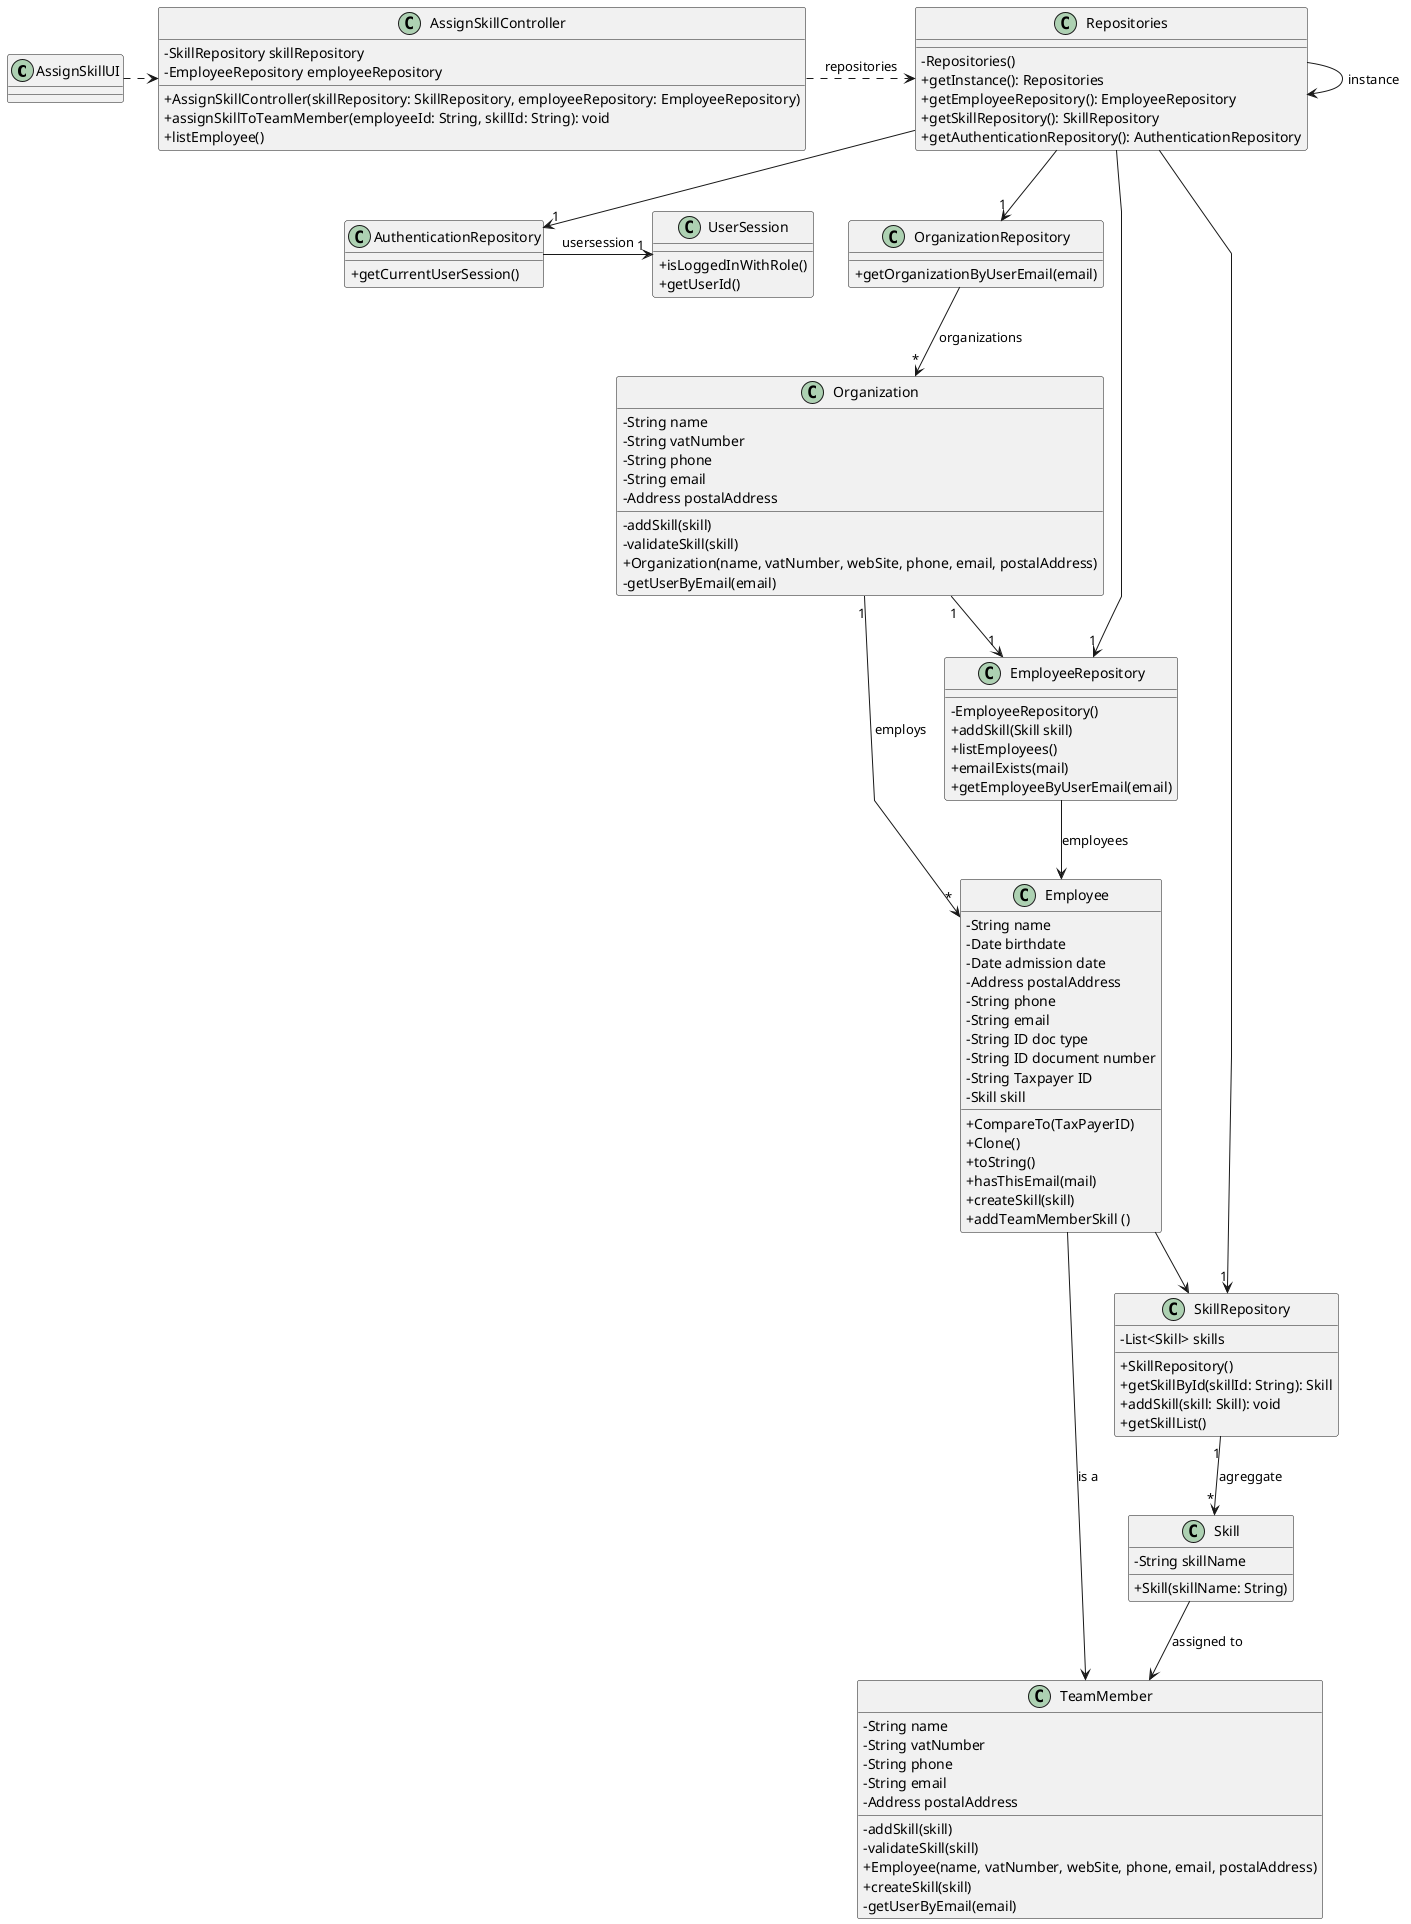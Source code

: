 @startuml
'skinparam monochrome true
skinparam packageStyle rectangle
skinparam shadowing false
skinparam linetype polyline
'skinparam linetype orto

skinparam classAttributeIconSize 0

'left to right direction


class AssignSkillUI {
}

class AssignSkillController {
    - SkillRepository skillRepository
    - EmployeeRepository employeeRepository
    + AssignSkillController(skillRepository: SkillRepository, employeeRepository: EmployeeRepository)
    + assignSkillToTeamMember(employeeId: String, skillId: String): void
    +listEmployee()
}

class Repositories {
    - Repositories()
    + getInstance(): Repositories
    + getEmployeeRepository(): EmployeeRepository
    + getSkillRepository(): SkillRepository
    + getAuthenticationRepository(): AuthenticationRepository
}

class OrganizationRepository {
    + getOrganizationByUserEmail(email)
}

class Organization {
    - String name
    - String vatNumber
    - String phone
    - String email
    - Address postalAddress
    - addSkill(skill)
    - validateSkill(skill)
    + Organization(name, vatNumber, webSite, phone, email, postalAddress)
    - getUserByEmail(email)

}

class AuthenticationRepository {
    + getCurrentUserSession()
}

class UserSession {
    + isLoggedInWithRole()
    + getUserId()
}

class Employee {
    - String name
    - Date birthdate
    - Date admission date
    - Address postalAddress
    - String phone
    - String email
    - String ID doc type
    - String ID document number
    - String Taxpayer ID
    - Skill skill
    + CompareTo(TaxPayerID)
    + Clone()
    + toString()
    + hasThisEmail(mail)
    + createSkill(skill)
    + addTeamMemberSkill ()
}

class TeamMember {
    - String name
    - String vatNumber
    - String phone
    - String email
    - Address postalAddress
    - addSkill(skill)
    - validateSkill(skill)
    + Employee(name, vatNumber, webSite, phone, email, postalAddress)
    + createSkill(skill)
    - getUserByEmail(email)
}


class EmployeeRepository {
    - EmployeeRepository()
    + addSkill(Skill skill)
    + listEmployees()
    + emailExists(mail)
    + getEmployeeByUserEmail(email)
}

class SkillRepository {
    - List<Skill> skills
    + SkillRepository()
    + getSkillById(skillId: String): Skill
    + addSkill(skill: Skill): void
    + getSkillList()
}

class Skill {
    - String skillName
    + Skill(skillName: String)
}

Repositories -> Repositories : instance
AssignSkillUI .> AssignSkillController
Repositories --> "1" OrganizationRepository
OrganizationRepository --> "*" Organization : organizations
Organization "1" --> "1" EmployeeRepository
Organization "1" --> "*" Employee : employs
AssignSkillController .> Repositories : repositories
Repositories --> "1" AuthenticationRepository
Repositories --> "1" EmployeeRepository
Repositories --> "1" SkillRepository
AuthenticationRepository -> "1" UserSession : usersession
EmployeeRepository --> Employee : employees
SkillRepository "1" --> "*" Skill : agreggate
Employee --> TeamMember : is a
Skill --> TeamMember  : assigned to
Employee --> SkillRepository


@enduml